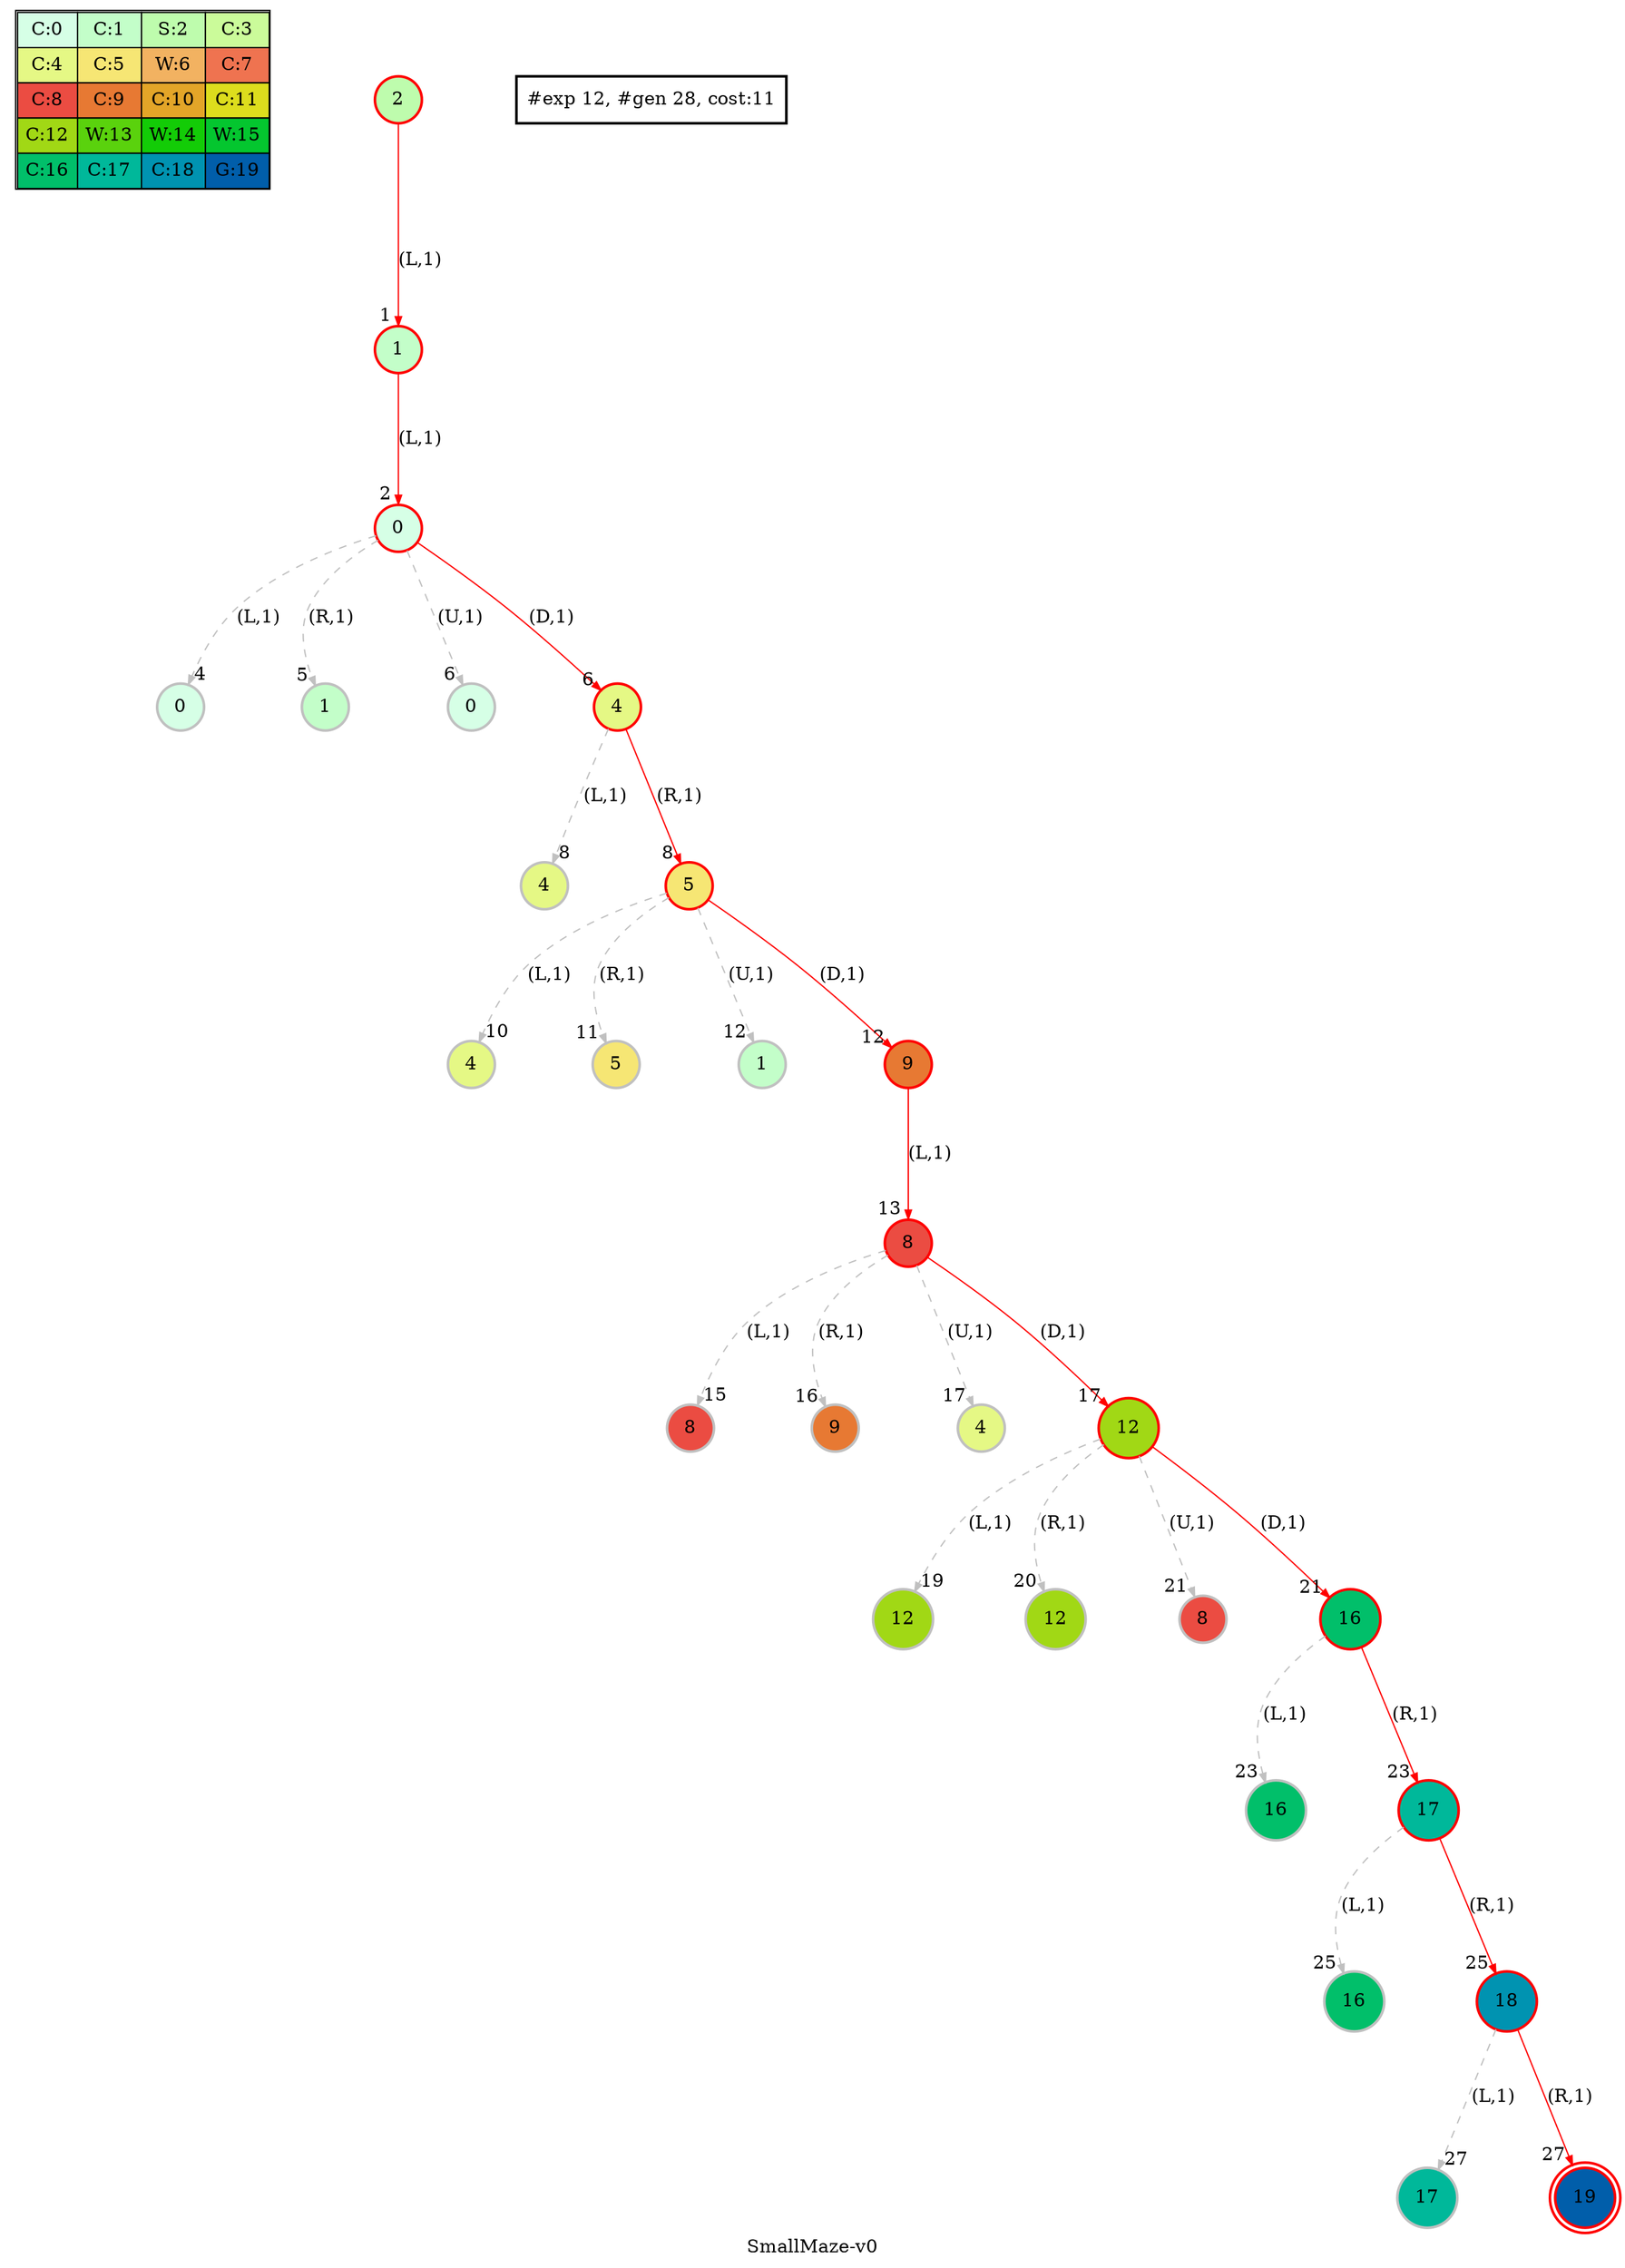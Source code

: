 digraph SmallMaze { label="SmallMaze-v0" nodesep=1 ranksep="1.2" node [shape=circle penwidth=2] edge [arrowsize=0.7] 
subgraph MAP {label=Map;map [shape=plaintext label=<<table border="1" cellpadding="5" cellspacing="0" cellborder="1"><tr><td bgcolor="0.39803922 0.15947579 0.99679532 1.        ">C:0</td><td bgcolor="0.35098039 0.23194764 0.99315867 1.        ">C:1</td><td bgcolor="0.29607843 0.31486959 0.98720184 1.        ">S:2</td><td bgcolor="0.24901961 0.38410575 0.98063477 1.        ">C:3</td></tr><tr><td bgcolor="0.19411765 0.46220388 0.97128103 1.        ">C:4</td><td bgcolor="0.14705882 0.52643216 0.96182564 1.        ">C:5</td><td bgcolor="0.09215686 0.59770746 0.94913494 1.        ">W:6</td><td bgcolor="0.0372549  0.66454018 0.93467977 1.        ">C:7</td></tr><tr><td bgcolor="0.00980392 0.71791192 0.92090552 1.        ">C:8</td><td bgcolor="0.06470588 0.77520398 0.9032472  1.        ">C:9</td><td bgcolor="0.11176471 0.81974048 0.88677369 1.        ">C:10</td><td bgcolor="0.16666667 0.8660254  0.8660254  1.        ">C:11</td></tr><tr><td bgcolor="0.21372549 0.9005867  0.84695821 1.        ">C:12</td><td bgcolor="0.26862745 0.93467977 0.82325295 1.        ">W:13</td><td bgcolor="0.32352941 0.96182564 0.79801723 1.        ">W:14</td><td bgcolor="0.37058824 0.97940977 0.77520398 1.        ">W:15</td></tr><tr><td bgcolor="0.4254902  0.99315867 0.74725253 1.        ">C:16</td><td bgcolor="0.47254902 0.99907048 0.72218645 1.        ">C:17</td><td bgcolor="0.52745098 0.99907048 0.69169844 1.        ">C:18</td><td bgcolor="0.5745098  0.99315867 0.66454018 1.        ">G:19</td></tr></table>>]} 
"0_2" [label="2" style=filled color=grey fillcolor="0.29607843 0.31486959 0.98720184 1.        " ];
"0_2" [label="2" style=filled color=black color=red fillcolor="0.29607843 0.31486959 0.98720184 1.        " ];"0_2.1-0" [label="1" style=filled color=grey color=red fillcolor="0.35098039 0.23194764 0.99315867 1.        " ]; "0_2" -> "0_2.1-0" [label="(L,1)" headlabel=" 1 " style="" color=grey color=red ];  
"0_2.1-0" [label="1" style=filled color=black color=red fillcolor="0.35098039 0.23194764 0.99315867 1.        " ];"0_2.1.0-0" [label="0" style=filled color=grey color=red fillcolor="0.39803922 0.15947579 0.99679532 1.        " ]; "0_2.1-0" -> "0_2.1.0-0" [label="(L,1)" headlabel=" 2 " style="" color=grey color=red ];  
"0_2.1.0.0-0" [label="0" style=filled color=grey fillcolor="0.39803922 0.15947579 0.99679532 1.        " ]; "0_2.1.0-0" -> "0_2.1.0.0-0" [label="(L,1)" headlabel=" 4 " style="dashed" color=grey ];  
"0_2.1.0.1-1" [label="1" style=filled color=grey fillcolor="0.35098039 0.23194764 0.99315867 1.        " ]; "0_2.1.0-0" -> "0_2.1.0.1-1" [label="(R,1)" headlabel=" 5 " style="dashed" color=grey ];  
"0_2.1.0.0-2" [label="0" style=filled color=grey fillcolor="0.39803922 0.15947579 0.99679532 1.        " ]; "0_2.1.0-0" -> "0_2.1.0.0-2" [label="(U,1)" headlabel=" 6 " style="dashed" color=grey ];  
"0_2.1.0-0" [label="0" style=filled color=black color=red fillcolor="0.39803922 0.15947579 0.99679532 1.        " ];"0_2.1.0.4-3" [label="4" style=filled color=grey color=red fillcolor="0.19411765 0.46220388 0.97128103 1.        " ]; "0_2.1.0-0" -> "0_2.1.0.4-3" [label="(D,1)" headlabel=" 6 " style="" color=grey color=red ];  
"0_2.1.0.4.4-0" [label="4" style=filled color=grey fillcolor="0.19411765 0.46220388 0.97128103 1.        " ]; "0_2.1.0.4-3" -> "0_2.1.0.4.4-0" [label="(L,1)" headlabel=" 8 " style="dashed" color=grey ];  
"0_2.1.0.4-3" [label="4" style=filled color=black color=red fillcolor="0.19411765 0.46220388 0.97128103 1.        " ];"0_2.1.0.4.5-1" [label="5" style=filled color=grey color=red fillcolor="0.14705882 0.52643216 0.96182564 1.        " ]; "0_2.1.0.4-3" -> "0_2.1.0.4.5-1" [label="(R,1)" headlabel=" 8 " style="" color=grey color=red ];  
"0_2.1.0.4.5.4-0" [label="4" style=filled color=grey fillcolor="0.19411765 0.46220388 0.97128103 1.        " ]; "0_2.1.0.4.5-1" -> "0_2.1.0.4.5.4-0" [label="(L,1)" headlabel=" 10 " style="dashed" color=grey ];  
"0_2.1.0.4.5.5-1" [label="5" style=filled color=grey fillcolor="0.14705882 0.52643216 0.96182564 1.        " ]; "0_2.1.0.4.5-1" -> "0_2.1.0.4.5.5-1" [label="(R,1)" headlabel=" 11 " style="dashed" color=grey ];  
"0_2.1.0.4.5.1-2" [label="1" style=filled color=grey fillcolor="0.35098039 0.23194764 0.99315867 1.        " ]; "0_2.1.0.4.5-1" -> "0_2.1.0.4.5.1-2" [label="(U,1)" headlabel=" 12 " style="dashed" color=grey ];  
"0_2.1.0.4.5-1" [label="5" style=filled color=black color=red fillcolor="0.14705882 0.52643216 0.96182564 1.        " ];"0_2.1.0.4.5.9-3" [label="9" style=filled color=grey color=red fillcolor="0.06470588 0.77520398 0.9032472  1.        " ]; "0_2.1.0.4.5-1" -> "0_2.1.0.4.5.9-3" [label="(D,1)" headlabel=" 12 " style="" color=grey color=red ];  
"0_2.1.0.4.5.9-3" [label="9" style=filled color=black color=red fillcolor="0.06470588 0.77520398 0.9032472  1.        " ];"0_2.1.0.4.5.9.8-0" [label="8" style=filled color=grey color=red fillcolor="0.00980392 0.71791192 0.92090552 1.        " ]; "0_2.1.0.4.5.9-3" -> "0_2.1.0.4.5.9.8-0" [label="(L,1)" headlabel=" 13 " style="" color=grey color=red ];  
"0_2.1.0.4.5.9.8.8-0" [label="8" style=filled color=grey fillcolor="0.00980392 0.71791192 0.92090552 1.        " ]; "0_2.1.0.4.5.9.8-0" -> "0_2.1.0.4.5.9.8.8-0" [label="(L,1)" headlabel=" 15 " style="dashed" color=grey ];  
"0_2.1.0.4.5.9.8.9-1" [label="9" style=filled color=grey fillcolor="0.06470588 0.77520398 0.9032472  1.        " ]; "0_2.1.0.4.5.9.8-0" -> "0_2.1.0.4.5.9.8.9-1" [label="(R,1)" headlabel=" 16 " style="dashed" color=grey ];  
"0_2.1.0.4.5.9.8.4-2" [label="4" style=filled color=grey fillcolor="0.19411765 0.46220388 0.97128103 1.        " ]; "0_2.1.0.4.5.9.8-0" -> "0_2.1.0.4.5.9.8.4-2" [label="(U,1)" headlabel=" 17 " style="dashed" color=grey ];  
"0_2.1.0.4.5.9.8-0" [label="8" style=filled color=black color=red fillcolor="0.00980392 0.71791192 0.92090552 1.        " ];"0_2.1.0.4.5.9.8.12-3" [label="12" style=filled color=grey color=red fillcolor="0.21372549 0.9005867  0.84695821 1.        " ]; "0_2.1.0.4.5.9.8-0" -> "0_2.1.0.4.5.9.8.12-3" [label="(D,1)" headlabel=" 17 " style="" color=grey color=red ];  
"0_2.1.0.4.5.9.8.12.12-0" [label="12" style=filled color=grey fillcolor="0.21372549 0.9005867  0.84695821 1.        " ]; "0_2.1.0.4.5.9.8.12-3" -> "0_2.1.0.4.5.9.8.12.12-0" [label="(L,1)" headlabel=" 19 " style="dashed" color=grey ];  
"0_2.1.0.4.5.9.8.12.12-1" [label="12" style=filled color=grey fillcolor="0.21372549 0.9005867  0.84695821 1.        " ]; "0_2.1.0.4.5.9.8.12-3" -> "0_2.1.0.4.5.9.8.12.12-1" [label="(R,1)" headlabel=" 20 " style="dashed" color=grey ];  
"0_2.1.0.4.5.9.8.12.8-2" [label="8" style=filled color=grey fillcolor="0.00980392 0.71791192 0.92090552 1.        " ]; "0_2.1.0.4.5.9.8.12-3" -> "0_2.1.0.4.5.9.8.12.8-2" [label="(U,1)" headlabel=" 21 " style="dashed" color=grey ];  
"0_2.1.0.4.5.9.8.12-3" [label="12" style=filled color=black color=red fillcolor="0.21372549 0.9005867  0.84695821 1.        " ];"0_2.1.0.4.5.9.8.12.16-3" [label="16" style=filled color=grey color=red fillcolor="0.4254902  0.99315867 0.74725253 1.        " ]; "0_2.1.0.4.5.9.8.12-3" -> "0_2.1.0.4.5.9.8.12.16-3" [label="(D,1)" headlabel=" 21 " style="" color=grey color=red ];  
"0_2.1.0.4.5.9.8.12.16.16-0" [label="16" style=filled color=grey fillcolor="0.4254902  0.99315867 0.74725253 1.        " ]; "0_2.1.0.4.5.9.8.12.16-3" -> "0_2.1.0.4.5.9.8.12.16.16-0" [label="(L,1)" headlabel=" 23 " style="dashed" color=grey ];  
"0_2.1.0.4.5.9.8.12.16-3" [label="16" style=filled color=black color=red fillcolor="0.4254902  0.99315867 0.74725253 1.        " ];"0_2.1.0.4.5.9.8.12.16.17-1" [label="17" style=filled color=grey color=red fillcolor="0.47254902 0.99907048 0.72218645 1.        " ]; "0_2.1.0.4.5.9.8.12.16-3" -> "0_2.1.0.4.5.9.8.12.16.17-1" [label="(R,1)" headlabel=" 23 " style="" color=grey color=red ];  
"0_2.1.0.4.5.9.8.12.16.17.16-0" [label="16" style=filled color=grey fillcolor="0.4254902  0.99315867 0.74725253 1.        " ]; "0_2.1.0.4.5.9.8.12.16.17-1" -> "0_2.1.0.4.5.9.8.12.16.17.16-0" [label="(L,1)" headlabel=" 25 " style="dashed" color=grey ];  
"0_2.1.0.4.5.9.8.12.16.17-1" [label="17" style=filled color=black color=red fillcolor="0.47254902 0.99907048 0.72218645 1.        " ];"0_2.1.0.4.5.9.8.12.16.17.18-1" [label="18" style=filled color=grey color=red fillcolor="0.52745098 0.99907048 0.69169844 1.        " ]; "0_2.1.0.4.5.9.8.12.16.17-1" -> "0_2.1.0.4.5.9.8.12.16.17.18-1" [label="(R,1)" headlabel=" 25 " style="" color=grey color=red ];  
"0_2.1.0.4.5.9.8.12.16.17.18.17-0" [label="17" style=filled color=grey fillcolor="0.47254902 0.99907048 0.72218645 1.        " ]; "0_2.1.0.4.5.9.8.12.16.17.18-1" -> "0_2.1.0.4.5.9.8.12.16.17.18.17-0" [label="(L,1)" headlabel=" 27 " style="dashed" color=grey ];  

"0_2.1.0.4.5.9.8.12.16.17.18-1" [label="18" style=filled color=black color=red fillcolor="0.52745098 0.99907048 0.69169844 1.        " ];"0_2.1.0.4.5.9.8.12.16.17.18.19-1" [label="19" style=filled color=black color=red fillcolor="0.5745098  0.99315867 0.66454018 1.        " peripheries=2 /*GOALSTATE*/]; "0_2.1.0.4.5.9.8.12.16.17.18-1" -> "0_2.1.0.4.5.9.8.12.16.17.18.19-1" [label="(R,1)" headlabel=" 27 " style="" color=grey color=red ]; 
"#exp 12, #gen 28, cost:11" [ shape=box ]; }
